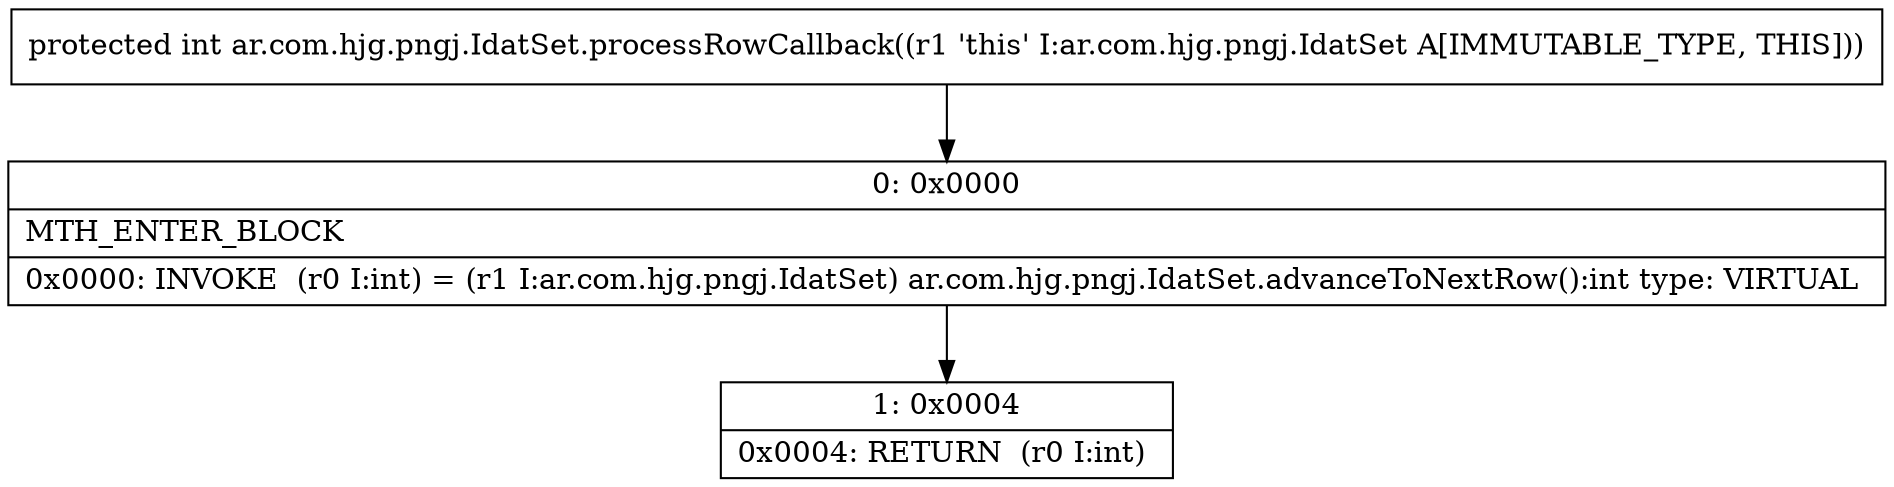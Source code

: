 digraph "CFG forar.com.hjg.pngj.IdatSet.processRowCallback()I" {
Node_0 [shape=record,label="{0\:\ 0x0000|MTH_ENTER_BLOCK\l|0x0000: INVOKE  (r0 I:int) = (r1 I:ar.com.hjg.pngj.IdatSet) ar.com.hjg.pngj.IdatSet.advanceToNextRow():int type: VIRTUAL \l}"];
Node_1 [shape=record,label="{1\:\ 0x0004|0x0004: RETURN  (r0 I:int) \l}"];
MethodNode[shape=record,label="{protected int ar.com.hjg.pngj.IdatSet.processRowCallback((r1 'this' I:ar.com.hjg.pngj.IdatSet A[IMMUTABLE_TYPE, THIS])) }"];
MethodNode -> Node_0;
Node_0 -> Node_1;
}

